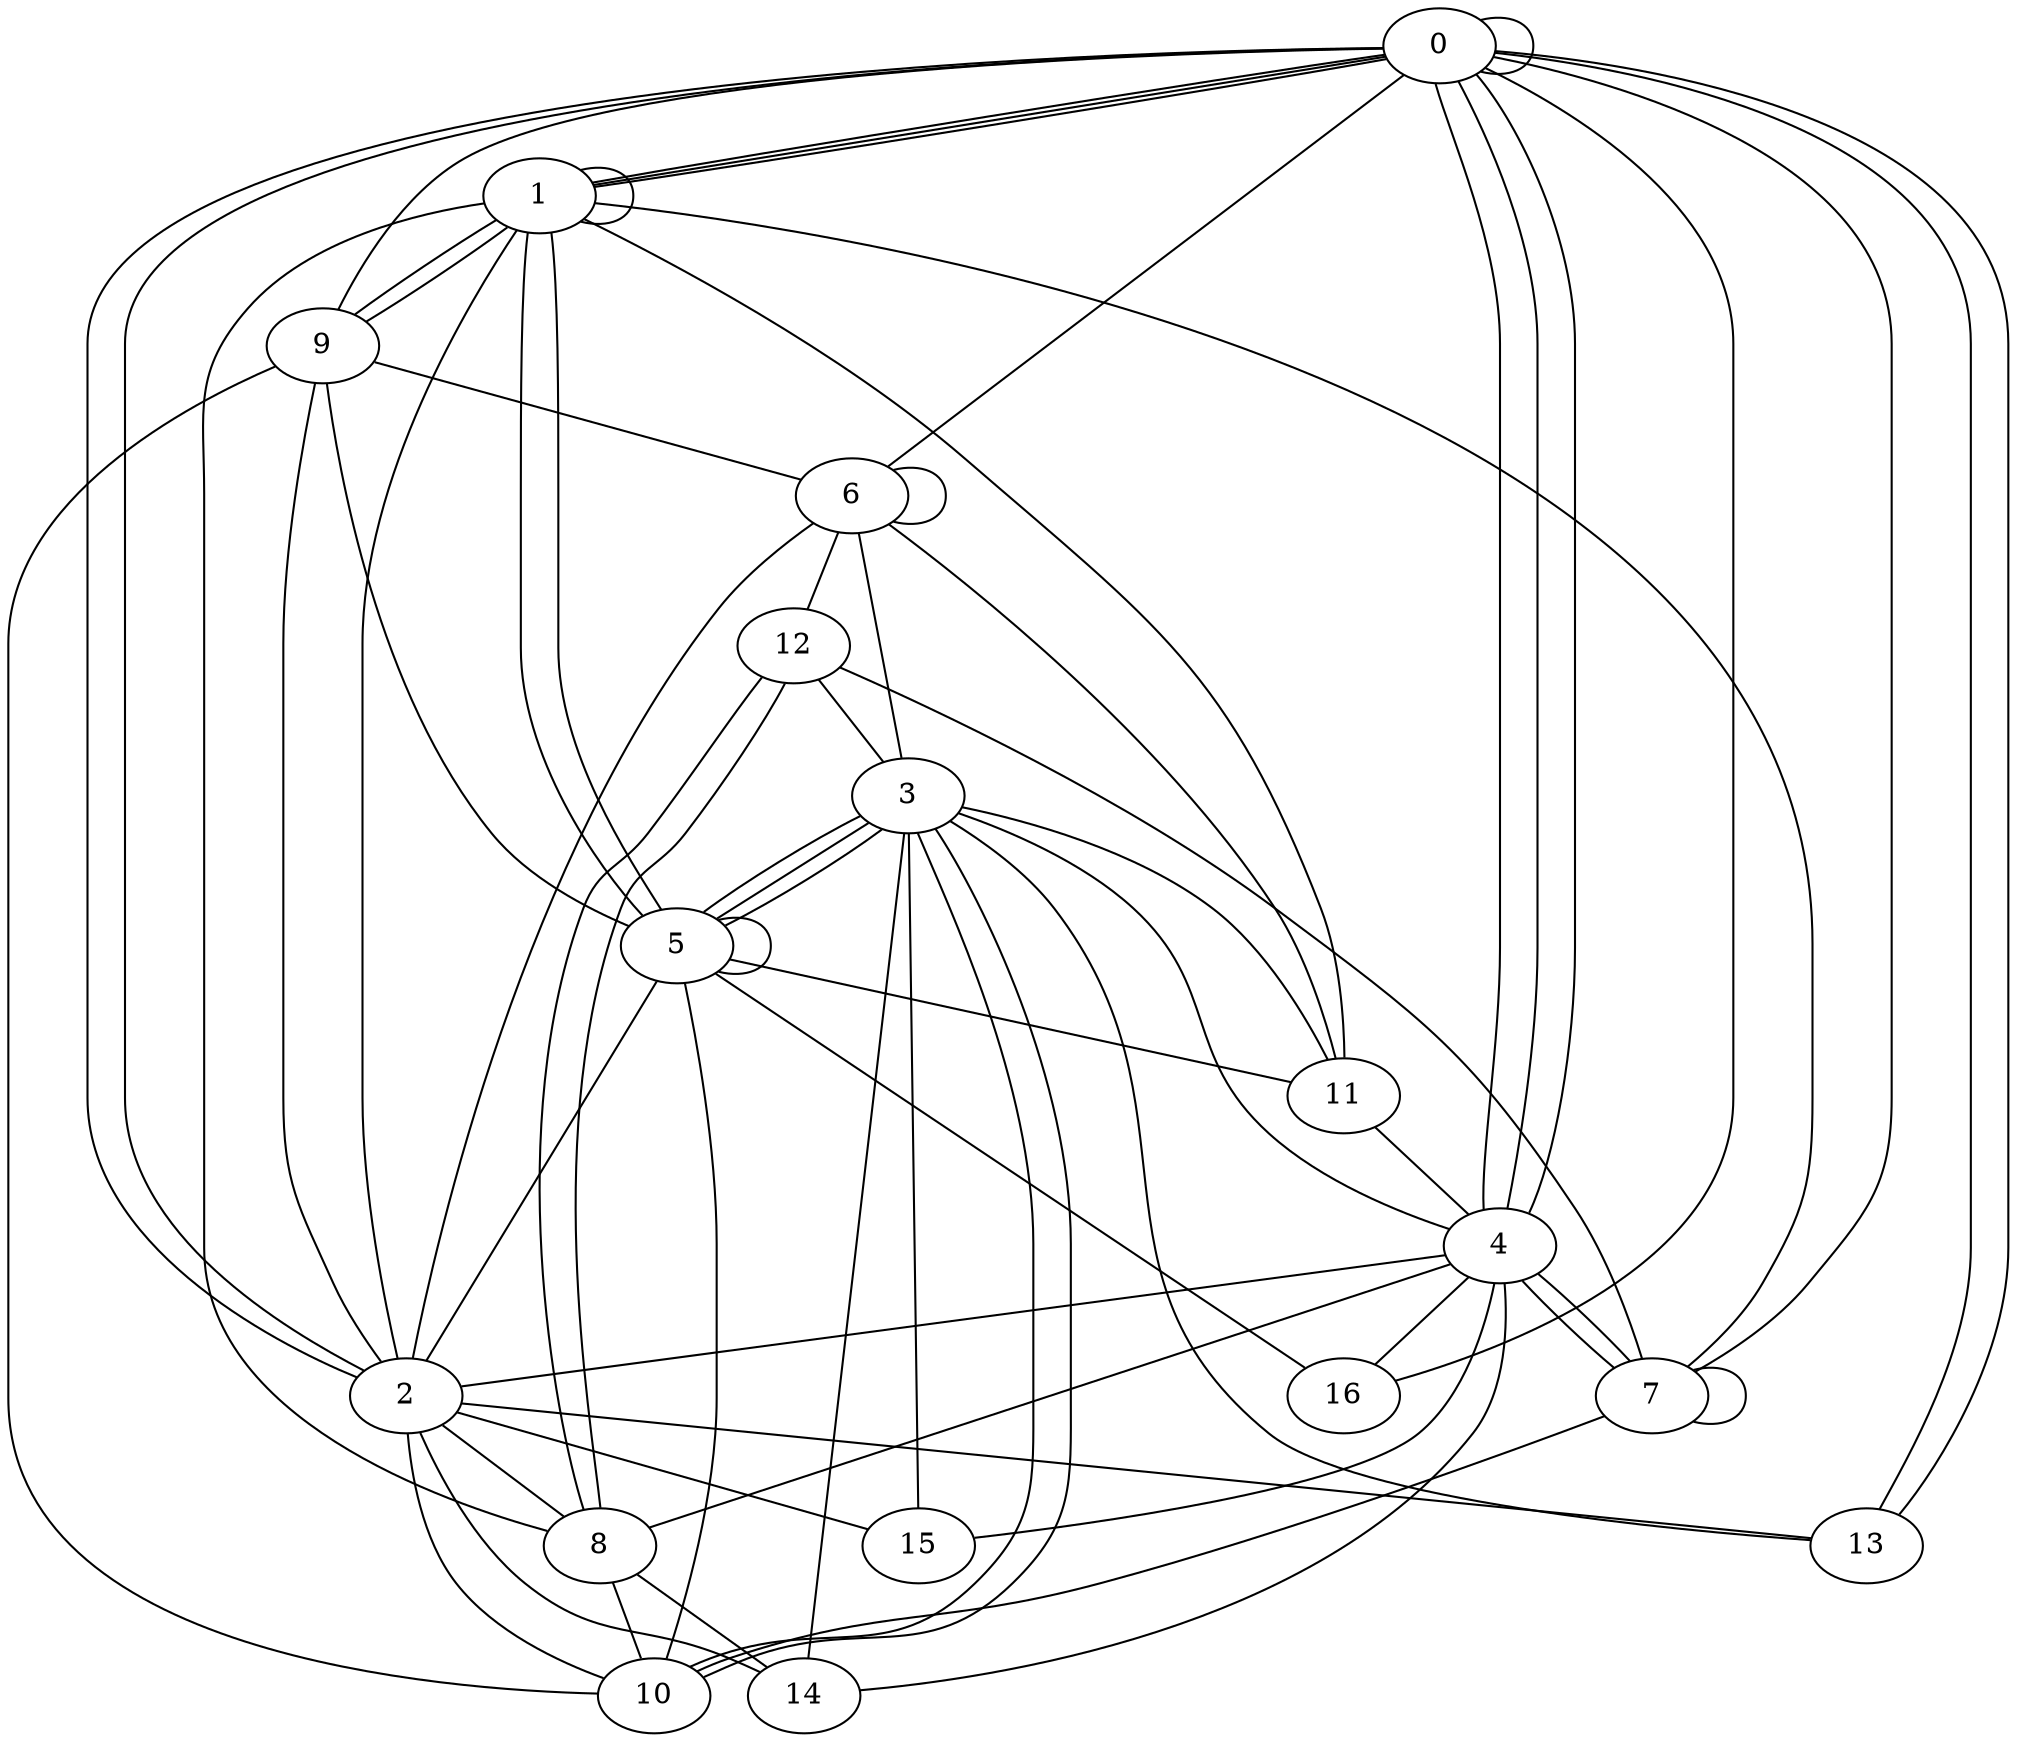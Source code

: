 graph G {
0;
1;
2;
3;
4;
5;
6;
7;
8;
9;
10;
11;
12;
13;
14;
15;
16;
16--0 ;
13--0 ;
15--4 ;
4--2 ;
8--10 ;
3--14 ;
3--6 ;
6--0 ;
0--1 ;
4--0 ;
9--6 ;
3--15 ;
8--12 ;
7--12 ;
0--0 ;
7--7 ;
9--0 ;
7--10 ;
7--0 ;
6--12 ;
5--9 ;
8--14 ;
5--1 ;
3--10 ;
6--6 ;
1--8 ;
2--5 ;
1--5 ;
1--2 ;
5--11 ;
4--0 ;
2--8 ;
1--0 ;
4--7 ;
3--13 ;
5--3 ;
10--9 ;
1--9 ;
4--14 ;
2--13 ;
1--7 ;
5--16 ;
7--4 ;
11--1 ;
1--1 ;
10--3 ;
4--0 ;
4--16 ;
6--2 ;
5--5 ;
4--8 ;
0--13 ;
5--3 ;
1--9 ;
6--11 ;
2--9 ;
14--2 ;
12--3 ;
1--0 ;
8--12 ;
3--11 ;
4--3 ;
11--4 ;
10--5 ;
0--2 ;
2--10 ;
0--2 ;
2--15 ;
3--5 ;
}
